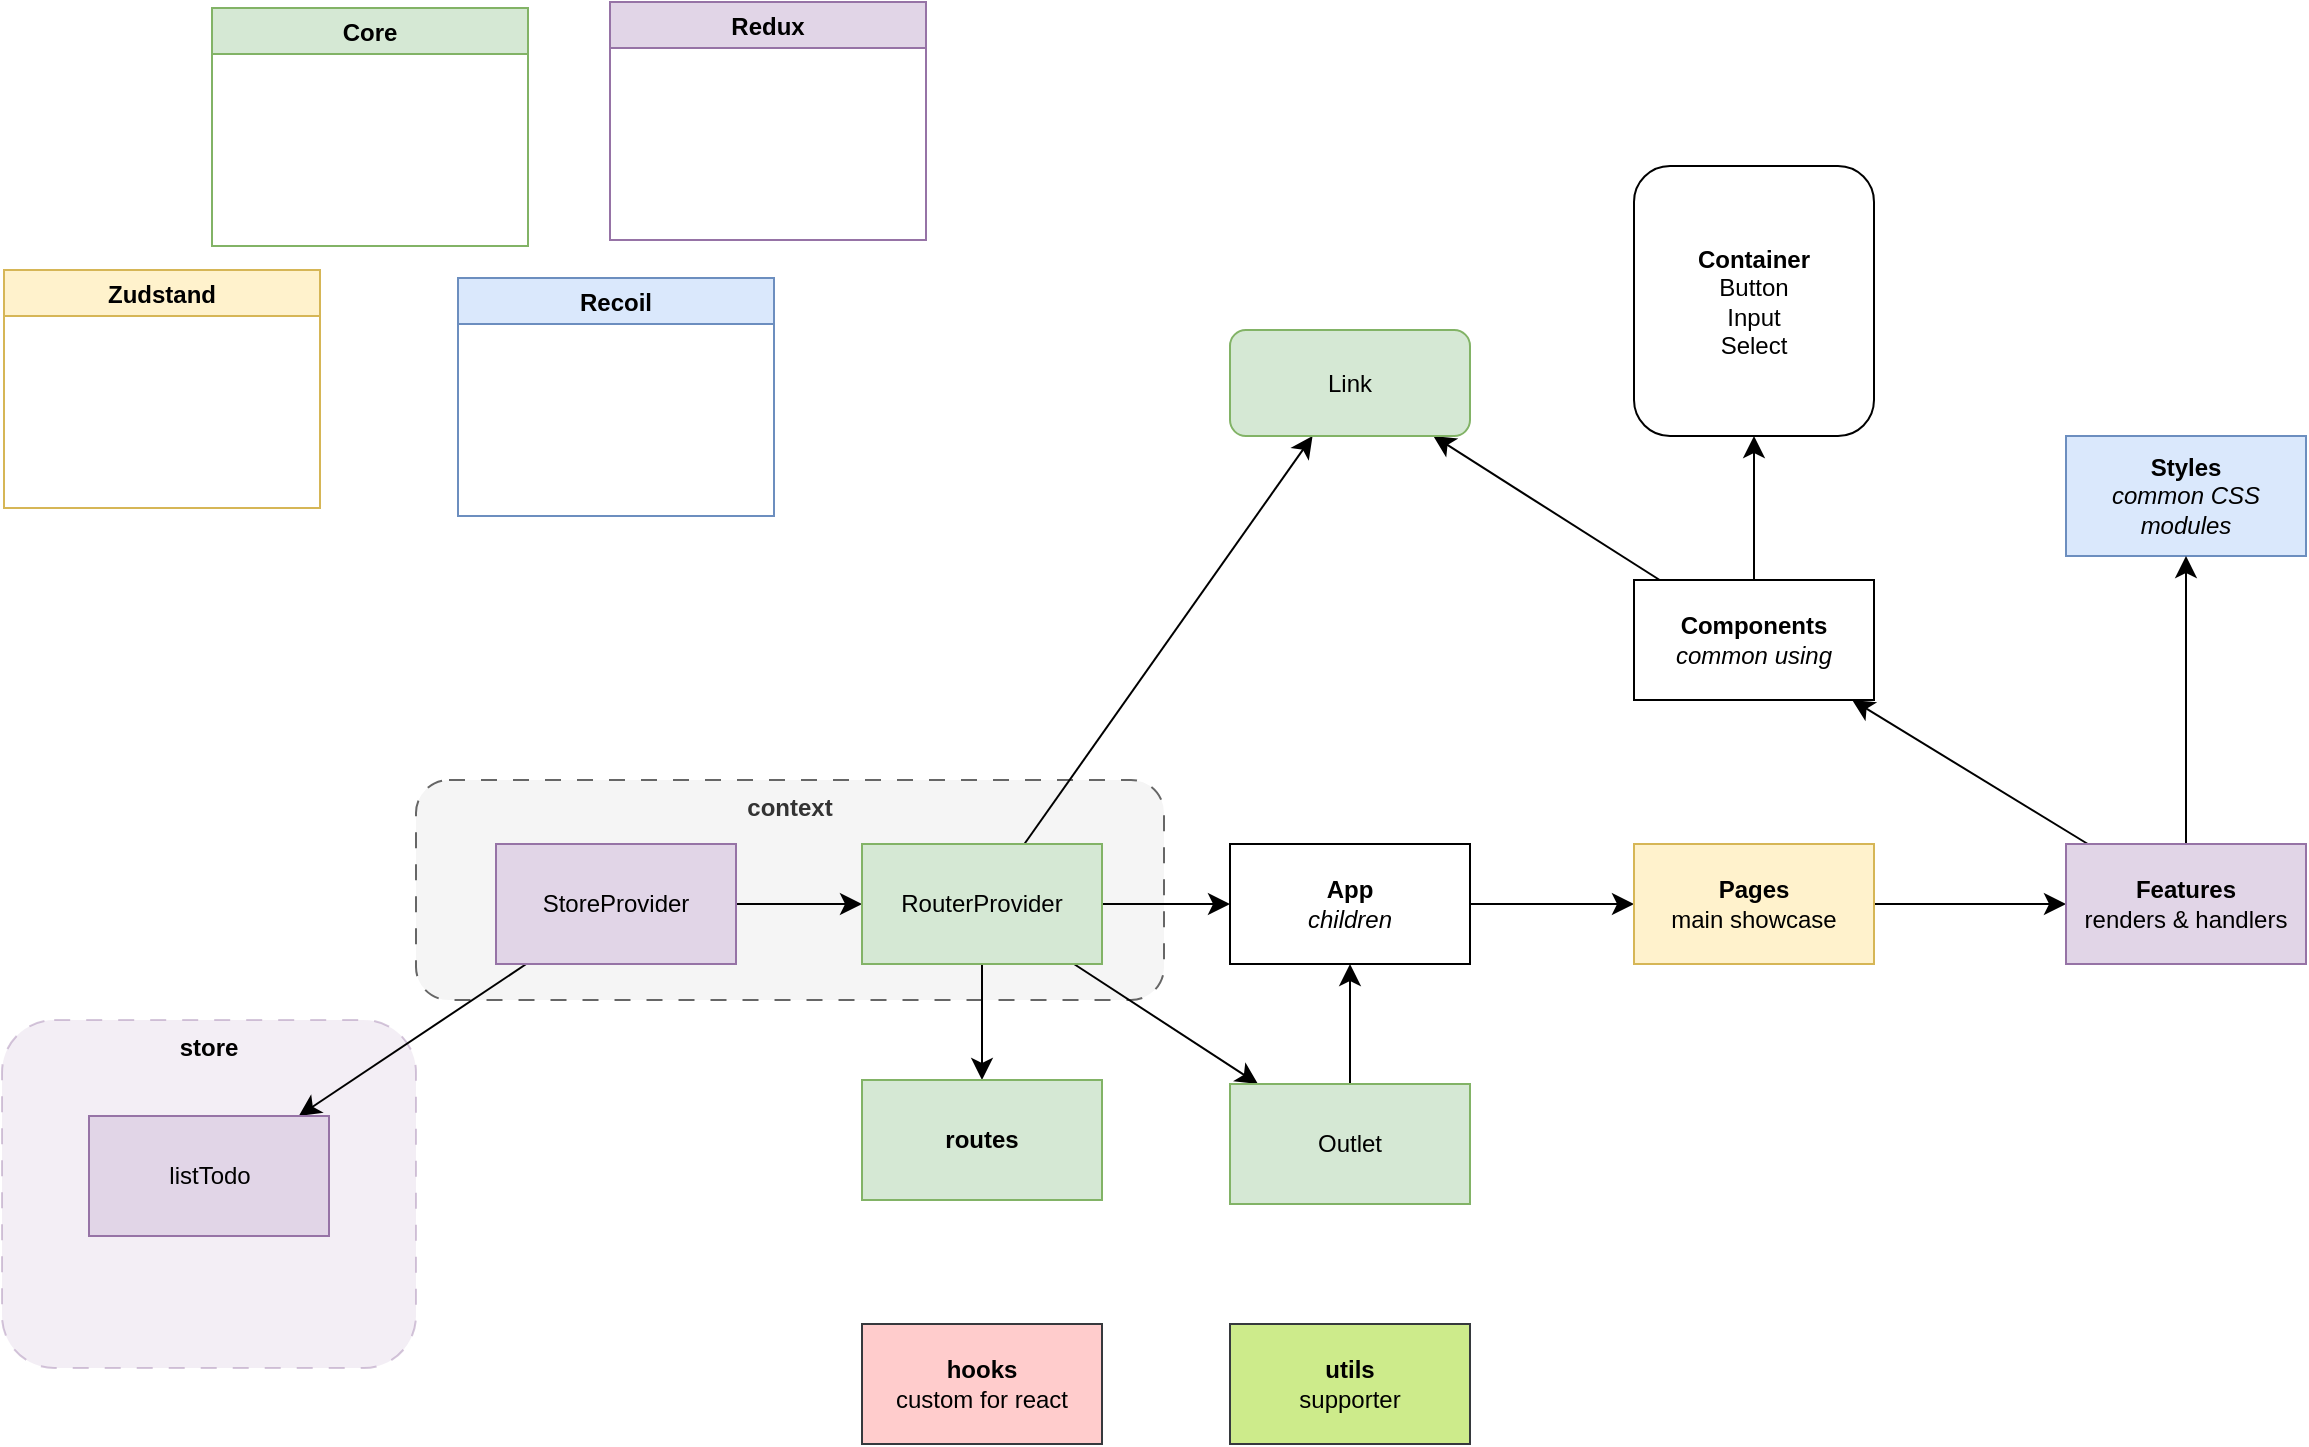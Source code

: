 <mxfile version="24.7.17" pages="2">
  <diagram id="2spP6fZre4tpmlTspzjA" name="To do list - React">
    <mxGraphModel dx="2234" dy="1196" grid="0" gridSize="10" guides="1" tooltips="1" connect="1" arrows="1" fold="1" page="0" pageScale="1" pageWidth="850" pageHeight="1100" math="0" shadow="0">
      <root>
        <mxCell id="0" />
        <mxCell id="1" parent="0" />
        <mxCell id="2zN6kfxq5V9tb6Kz_Sen-36" value="store" style="rounded=1;whiteSpace=wrap;html=1;verticalAlign=top;fontStyle=1;dashed=1;dashPattern=8 8;fillColor=#e1d5e7;strokeColor=#9673a6;opacity=40;" vertex="1" parent="1">
          <mxGeometry x="-472" y="348" width="207" height="174" as="geometry" />
        </mxCell>
        <mxCell id="2zN6kfxq5V9tb6Kz_Sen-35" value="context" style="rounded=1;whiteSpace=wrap;html=1;verticalAlign=top;fontStyle=1;dashed=1;dashPattern=8 8;fillColor=#f5f5f5;fontColor=#333333;strokeColor=#666666;" vertex="1" parent="1">
          <mxGeometry x="-265" y="228" width="374" height="110" as="geometry" />
        </mxCell>
        <mxCell id="2zN6kfxq5V9tb6Kz_Sen-3" value="Recoil" style="swimlane;fillColor=#dae8fc;strokeColor=#6c8ebf;" vertex="1" parent="1">
          <mxGeometry x="-244" y="-23" width="158" height="119" as="geometry" />
        </mxCell>
        <mxCell id="2zN6kfxq5V9tb6Kz_Sen-8" value="" style="edgeStyle=none;curved=1;rounded=0;orthogonalLoop=1;jettySize=auto;html=1;fontSize=12;startSize=8;endSize=8;" edge="1" parent="1" source="2zN6kfxq5V9tb6Kz_Sen-1" target="2zN6kfxq5V9tb6Kz_Sen-7">
          <mxGeometry relative="1" as="geometry" />
        </mxCell>
        <mxCell id="2zN6kfxq5V9tb6Kz_Sen-17" value="" style="edgeStyle=none;curved=1;rounded=0;orthogonalLoop=1;jettySize=auto;html=1;fontSize=12;startSize=8;endSize=8;" edge="1" parent="1" source="2zN6kfxq5V9tb6Kz_Sen-1" target="2zN6kfxq5V9tb6Kz_Sen-16">
          <mxGeometry relative="1" as="geometry" />
        </mxCell>
        <mxCell id="2zN6kfxq5V9tb6Kz_Sen-1" value="StoreProvider" style="rounded=0;whiteSpace=wrap;html=1;fillColor=#e1d5e7;strokeColor=#9673a6;" vertex="1" parent="1">
          <mxGeometry x="-225" y="260" width="120" height="60" as="geometry" />
        </mxCell>
        <mxCell id="2zN6kfxq5V9tb6Kz_Sen-4" value="Core" style="swimlane;fillColor=#d5e8d4;strokeColor=#82b366;" vertex="1" parent="1">
          <mxGeometry x="-367" y="-158" width="158" height="119" as="geometry" />
        </mxCell>
        <mxCell id="2zN6kfxq5V9tb6Kz_Sen-5" value="Redux" style="swimlane;fillColor=#e1d5e7;strokeColor=#9673a6;" vertex="1" parent="1">
          <mxGeometry x="-168" y="-161" width="158" height="119" as="geometry" />
        </mxCell>
        <mxCell id="2zN6kfxq5V9tb6Kz_Sen-6" value="Zudstand" style="swimlane;fillColor=#fff2cc;strokeColor=#d6b656;" vertex="1" parent="1">
          <mxGeometry x="-471" y="-27" width="158" height="119" as="geometry" />
        </mxCell>
        <mxCell id="2zN6kfxq5V9tb6Kz_Sen-10" value="" style="edgeStyle=none;curved=1;rounded=0;orthogonalLoop=1;jettySize=auto;html=1;fontSize=12;startSize=8;endSize=8;" edge="1" parent="1" source="2zN6kfxq5V9tb6Kz_Sen-7" target="2zN6kfxq5V9tb6Kz_Sen-9">
          <mxGeometry relative="1" as="geometry" />
        </mxCell>
        <mxCell id="2zN6kfxq5V9tb6Kz_Sen-12" value="" style="edgeStyle=none;curved=1;rounded=0;orthogonalLoop=1;jettySize=auto;html=1;fontSize=12;startSize=8;endSize=8;" edge="1" parent="1" source="2zN6kfxq5V9tb6Kz_Sen-7" target="2zN6kfxq5V9tb6Kz_Sen-11">
          <mxGeometry relative="1" as="geometry" />
        </mxCell>
        <mxCell id="2zN6kfxq5V9tb6Kz_Sen-13" style="edgeStyle=none;curved=1;rounded=0;orthogonalLoop=1;jettySize=auto;html=1;fontSize=12;startSize=8;endSize=8;" edge="1" parent="1" source="2zN6kfxq5V9tb6Kz_Sen-7" target="2zN6kfxq5V9tb6Kz_Sen-14">
          <mxGeometry relative="1" as="geometry">
            <mxPoint x="179" y="376" as="targetPoint" />
          </mxGeometry>
        </mxCell>
        <mxCell id="2zN6kfxq5V9tb6Kz_Sen-33" style="edgeStyle=none;curved=1;rounded=0;orthogonalLoop=1;jettySize=auto;html=1;fontSize=12;startSize=8;endSize=8;" edge="1" parent="1" source="2zN6kfxq5V9tb6Kz_Sen-7" target="2zN6kfxq5V9tb6Kz_Sen-32">
          <mxGeometry relative="1" as="geometry" />
        </mxCell>
        <mxCell id="2zN6kfxq5V9tb6Kz_Sen-7" value="RouterProvider" style="rounded=0;whiteSpace=wrap;html=1;fillColor=#d5e8d4;strokeColor=#82b366;" vertex="1" parent="1">
          <mxGeometry x="-42" y="260" width="120" height="60" as="geometry" />
        </mxCell>
        <mxCell id="2zN6kfxq5V9tb6Kz_Sen-20" style="edgeStyle=none;curved=1;rounded=0;orthogonalLoop=1;jettySize=auto;html=1;fontSize=12;startSize=8;endSize=8;" edge="1" parent="1" source="2zN6kfxq5V9tb6Kz_Sen-9" target="2zN6kfxq5V9tb6Kz_Sen-22">
          <mxGeometry relative="1" as="geometry">
            <mxPoint x="344" y="183" as="targetPoint" />
          </mxGeometry>
        </mxCell>
        <mxCell id="2zN6kfxq5V9tb6Kz_Sen-9" value="&lt;div&gt;&lt;b&gt;App&lt;/b&gt;&lt;/div&gt;&lt;i&gt;children&lt;/i&gt;" style="rounded=0;whiteSpace=wrap;html=1;" vertex="1" parent="1">
          <mxGeometry x="142" y="260" width="120" height="60" as="geometry" />
        </mxCell>
        <mxCell id="2zN6kfxq5V9tb6Kz_Sen-11" value="routes" style="rounded=0;whiteSpace=wrap;html=1;fillColor=#d5e8d4;strokeColor=#82b366;fontStyle=1" vertex="1" parent="1">
          <mxGeometry x="-42" y="378" width="120" height="60" as="geometry" />
        </mxCell>
        <mxCell id="2zN6kfxq5V9tb6Kz_Sen-15" style="edgeStyle=none;curved=1;rounded=0;orthogonalLoop=1;jettySize=auto;html=1;fontSize=12;startSize=8;endSize=8;" edge="1" parent="1" source="2zN6kfxq5V9tb6Kz_Sen-14" target="2zN6kfxq5V9tb6Kz_Sen-9">
          <mxGeometry relative="1" as="geometry" />
        </mxCell>
        <mxCell id="2zN6kfxq5V9tb6Kz_Sen-14" value="Outlet" style="whiteSpace=wrap;html=1;fillColor=#d5e8d4;strokeColor=#82b366;" vertex="1" parent="1">
          <mxGeometry x="142" y="380" width="120" height="60" as="geometry" />
        </mxCell>
        <mxCell id="2zN6kfxq5V9tb6Kz_Sen-16" value="listTodo" style="rounded=0;whiteSpace=wrap;html=1;fillColor=#e1d5e7;strokeColor=#9673a6;" vertex="1" parent="1">
          <mxGeometry x="-428.5" y="396" width="120" height="60" as="geometry" />
        </mxCell>
        <mxCell id="2zN6kfxq5V9tb6Kz_Sen-19" value="&lt;div&gt;&lt;b&gt;Container&lt;/b&gt;&lt;br&gt;&lt;/div&gt;&lt;div&gt;Button&lt;/div&gt;&lt;div&gt;Input&lt;/div&gt;&lt;div&gt;Select&lt;/div&gt;" style="rounded=1;whiteSpace=wrap;html=1;" vertex="1" parent="1">
          <mxGeometry x="344" y="-79" width="120" height="135" as="geometry" />
        </mxCell>
        <mxCell id="2zN6kfxq5V9tb6Kz_Sen-30" style="edgeStyle=none;curved=1;rounded=0;orthogonalLoop=1;jettySize=auto;html=1;fontSize=12;startSize=8;endSize=8;" edge="1" parent="1" source="2zN6kfxq5V9tb6Kz_Sen-21" target="2zN6kfxq5V9tb6Kz_Sen-19">
          <mxGeometry relative="1" as="geometry" />
        </mxCell>
        <mxCell id="2zN6kfxq5V9tb6Kz_Sen-31" style="edgeStyle=none;curved=1;rounded=0;orthogonalLoop=1;jettySize=auto;html=1;fontSize=12;startSize=8;endSize=8;" edge="1" parent="1" source="2zN6kfxq5V9tb6Kz_Sen-21" target="2zN6kfxq5V9tb6Kz_Sen-32">
          <mxGeometry relative="1" as="geometry">
            <mxPoint x="291" y="61" as="targetPoint" />
          </mxGeometry>
        </mxCell>
        <mxCell id="2zN6kfxq5V9tb6Kz_Sen-21" value="&lt;div&gt;&lt;b&gt;Components&lt;/b&gt;&lt;/div&gt;&lt;div&gt;&lt;i&gt;common using&lt;/i&gt;&lt;br&gt;&lt;/div&gt;" style="rounded=0;whiteSpace=wrap;html=1;" vertex="1" parent="1">
          <mxGeometry x="344" y="128" width="120" height="60" as="geometry" />
        </mxCell>
        <mxCell id="2zN6kfxq5V9tb6Kz_Sen-26" style="edgeStyle=none;curved=1;rounded=0;orthogonalLoop=1;jettySize=auto;html=1;fontSize=12;startSize=8;endSize=8;" edge="1" parent="1" source="2zN6kfxq5V9tb6Kz_Sen-22" target="2zN6kfxq5V9tb6Kz_Sen-25">
          <mxGeometry relative="1" as="geometry" />
        </mxCell>
        <mxCell id="2zN6kfxq5V9tb6Kz_Sen-22" value="&lt;div&gt;&lt;b&gt;Pages&lt;/b&gt;&lt;/div&gt;&lt;div&gt;main showcase&lt;br&gt;&lt;/div&gt;" style="rounded=0;whiteSpace=wrap;html=1;fillColor=#fff2cc;strokeColor=#d6b656;" vertex="1" parent="1">
          <mxGeometry x="344" y="260" width="120" height="60" as="geometry" />
        </mxCell>
        <mxCell id="2zN6kfxq5V9tb6Kz_Sen-23" value="&lt;b&gt;Styles&lt;/b&gt;&lt;br&gt;&lt;i&gt;common CSS modules&lt;/i&gt;" style="rounded=0;whiteSpace=wrap;html=1;fillColor=#dae8fc;strokeColor=#6c8ebf;" vertex="1" parent="1">
          <mxGeometry x="560" y="56" width="120" height="60" as="geometry" />
        </mxCell>
        <mxCell id="2zN6kfxq5V9tb6Kz_Sen-27" style="edgeStyle=none;curved=1;rounded=0;orthogonalLoop=1;jettySize=auto;html=1;fontSize=12;startSize=8;endSize=8;" edge="1" parent="1" source="2zN6kfxq5V9tb6Kz_Sen-25" target="2zN6kfxq5V9tb6Kz_Sen-21">
          <mxGeometry relative="1" as="geometry" />
        </mxCell>
        <mxCell id="2zN6kfxq5V9tb6Kz_Sen-29" style="edgeStyle=none;curved=1;rounded=0;orthogonalLoop=1;jettySize=auto;html=1;fontSize=12;startSize=8;endSize=8;" edge="1" parent="1" source="2zN6kfxq5V9tb6Kz_Sen-25" target="2zN6kfxq5V9tb6Kz_Sen-23">
          <mxGeometry relative="1" as="geometry" />
        </mxCell>
        <mxCell id="2zN6kfxq5V9tb6Kz_Sen-25" value="&lt;div&gt;&lt;b&gt;Features&lt;/b&gt;&lt;/div&gt;&lt;div&gt;renders &amp;amp; handlers&lt;br&gt;&lt;/div&gt;" style="rounded=0;whiteSpace=wrap;html=1;fillColor=#e1d5e7;strokeColor=#9673a6;" vertex="1" parent="1">
          <mxGeometry x="560" y="260" width="120" height="60" as="geometry" />
        </mxCell>
        <mxCell id="2zN6kfxq5V9tb6Kz_Sen-32" value="Link" style="rounded=1;whiteSpace=wrap;html=1;fillColor=#d5e8d4;strokeColor=#82b366;" vertex="1" parent="1">
          <mxGeometry x="142" y="3" width="120" height="53" as="geometry" />
        </mxCell>
        <mxCell id="2zN6kfxq5V9tb6Kz_Sen-34" value="&lt;div&gt;&lt;b&gt;utils&lt;/b&gt;&lt;/div&gt;&lt;div&gt;supporter&lt;br&gt;&lt;/div&gt;" style="rounded=0;whiteSpace=wrap;html=1;fillColor=#cdeb8b;strokeColor=#36393d;" vertex="1" parent="1">
          <mxGeometry x="142" y="500" width="120" height="60" as="geometry" />
        </mxCell>
        <mxCell id="2zN6kfxq5V9tb6Kz_Sen-37" value="&lt;div&gt;&lt;b&gt;hooks&lt;/b&gt;&lt;/div&gt;&lt;div&gt;custom for react&lt;br&gt;&lt;/div&gt;" style="rounded=0;whiteSpace=wrap;html=1;fillColor=#ffcccc;strokeColor=#36393d;" vertex="1" parent="1">
          <mxGeometry x="-42" y="500" width="120" height="60" as="geometry" />
        </mxCell>
      </root>
    </mxGraphModel>
  </diagram>
  <diagram id="-CaTIa43keVawWyELxzH" name="Page-2">
    <mxGraphModel grid="0" page="0" gridSize="10" guides="1" tooltips="1" connect="1" arrows="1" fold="1" pageScale="1" pageWidth="850" pageHeight="1100" math="0" shadow="0">
      <root>
        <mxCell id="0" />
        <mxCell id="1" parent="0" />
      </root>
    </mxGraphModel>
  </diagram>
</mxfile>
